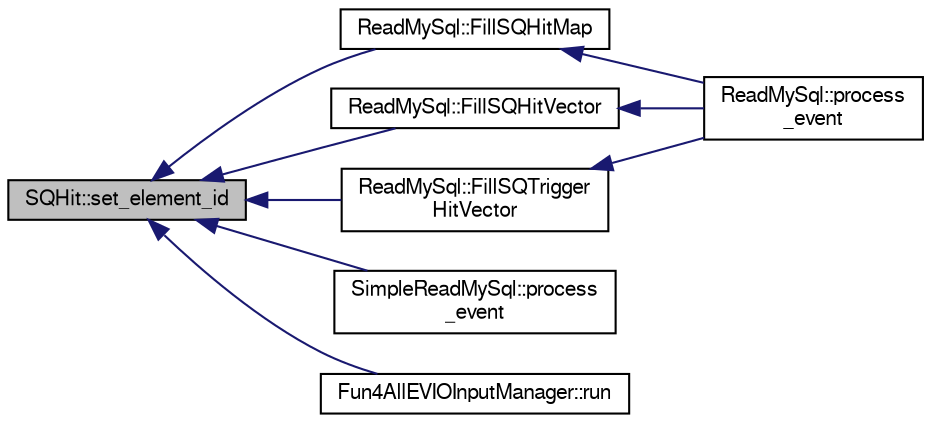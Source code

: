 digraph "SQHit::set_element_id"
{
  bgcolor="transparent";
  edge [fontname="FreeSans",fontsize="10",labelfontname="FreeSans",labelfontsize="10"];
  node [fontname="FreeSans",fontsize="10",shape=record];
  rankdir="LR";
  Node1 [label="SQHit::set_element_id",height=0.2,width=0.4,color="black", fillcolor="grey75", style="filled" fontcolor="black"];
  Node1 -> Node2 [dir="back",color="midnightblue",fontsize="10",style="solid",fontname="FreeSans"];
  Node2 [label="ReadMySql::FillSQHitMap",height=0.2,width=0.4,color="black",URL="$db/dda/classReadMySql.html#a8471cd9d896efdb04dffb6a47d431f6e"];
  Node2 -> Node3 [dir="back",color="midnightblue",fontsize="10",style="solid",fontname="FreeSans"];
  Node3 [label="ReadMySql::process\l_event",height=0.2,width=0.4,color="black",URL="$db/dda/classReadMySql.html#aef5367b1b70eb7b88d513750e78fc872"];
  Node1 -> Node4 [dir="back",color="midnightblue",fontsize="10",style="solid",fontname="FreeSans"];
  Node4 [label="ReadMySql::FillSQHitVector",height=0.2,width=0.4,color="black",URL="$db/dda/classReadMySql.html#a867fcdb2c8dc0344e80bba8019efd9bb"];
  Node4 -> Node3 [dir="back",color="midnightblue",fontsize="10",style="solid",fontname="FreeSans"];
  Node1 -> Node5 [dir="back",color="midnightblue",fontsize="10",style="solid",fontname="FreeSans"];
  Node5 [label="ReadMySql::FillSQTrigger\lHitVector",height=0.2,width=0.4,color="black",URL="$db/dda/classReadMySql.html#a2f214b751e2ce072c95fd37f14acab8d"];
  Node5 -> Node3 [dir="back",color="midnightblue",fontsize="10",style="solid",fontname="FreeSans"];
  Node1 -> Node6 [dir="back",color="midnightblue",fontsize="10",style="solid",fontname="FreeSans"];
  Node6 [label="SimpleReadMySql::process\l_event",height=0.2,width=0.4,color="black",URL="$d0/d68/classSimpleReadMySql.html#a80b8383438a4d0c279abec571ba39f84"];
  Node1 -> Node7 [dir="back",color="midnightblue",fontsize="10",style="solid",fontname="FreeSans"];
  Node7 [label="Fun4AllEVIOInputManager::run",height=0.2,width=0.4,color="black",URL="$d3/d97/classFun4AllEVIOInputManager.html#af61a28facba084aad29bf788ef2d28e7"];
}

